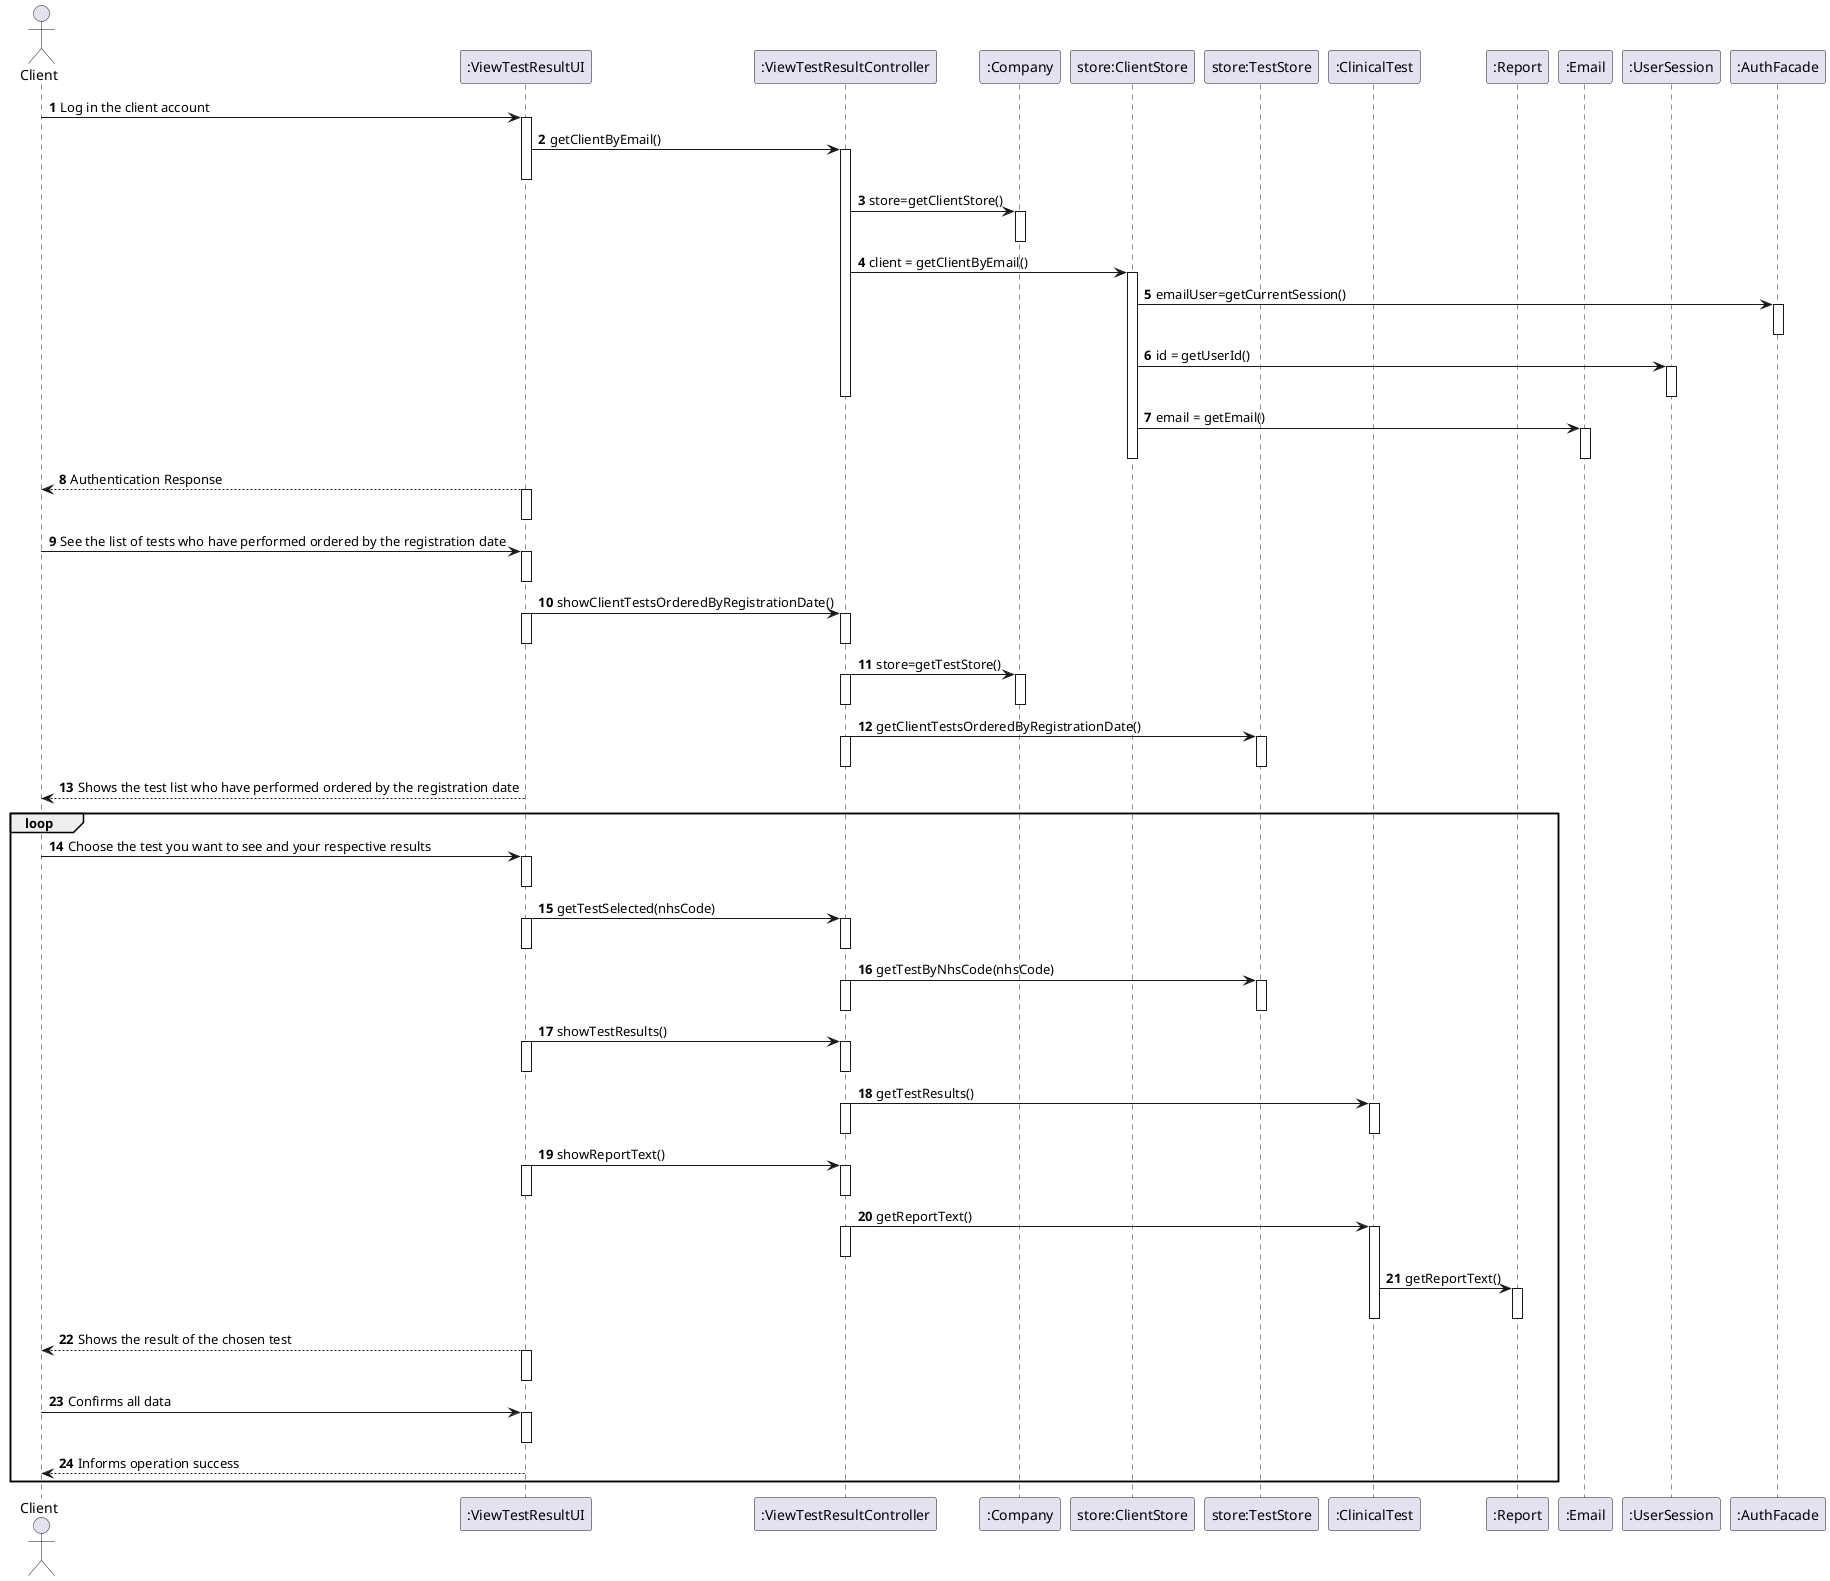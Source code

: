 @startuml
autonumber
'hide footbox
actor "Client" as CLIENT

participant ":ViewTestResultUI" as UI
participant ":ViewTestResultController" as CTRL
participant ":Company" as COMP
participant "store:ClientStore" as STR
participant "store:TestStore" as TTS
participant ":ClinicalTest" as T
participant ":Report" as R
participant ":Email" as EM
participant ":UserSession" as US
participant ":AuthFacade" as AF


CLIENT -> UI: Log in the client account
activate UI

UI -> CTRL: getClientByEmail()
activate CTRL
deactivate UI

CTRL-> COMP : store=getClientStore()
activate COMP
deactivate COMP
CTRL->STR : client = getClientByEmail()
activate STR
STR-> AF :emailUser=getCurrentSession()
activate AF
deactivate AF
STR -> US : id = getUserId()
activate US
deactivate US
deactivate CTRL



STR->EM: email = getEmail()
activate EM
deactivate EM
deactivate STR
deactivate STR

UI --> CLIENT: Authentication Response
activate UI
deactivate UI



CLIENT -> UI: See the list of tests who have performed ordered by the registration date
activate UI
deactivate UI




UI -> CTRL: showClientTestsOrderedByRegistrationDate()
activate UI
deactivate UI
activate CTRL
deactivate CTRL

CTRL -> COMP: store=getTestStore()
activate CTRL
deactivate CTRL
activate COMP
deactivate COMP

CTRL -> TTS: getClientTestsOrderedByRegistrationDate()
activate CTRL
deactivate CTRL
activate TTS
deactivate TTS


UI --> CLIENT: Shows the test list who have performed ordered by the registration date

loop
CLIENT -> UI: Choose the test you want to see and your respective results
activate UI
deactivate UI

UI -> CTRL: getTestSelected(nhsCode)
activate UI
deactivate UI
activate CTRL
deactivate CTRL

CTRL -> TTS: getTestByNhsCode(nhsCode)
activate CTRL
deactivate CTRL
activate TTS
deactivate TTS

UI -> CTRL: showTestResults()
activate UI
deactivate UI
activate CTRL
deactivate CTRL

CTRL -> T: getTestResults()
activate CTRL
deactivate CTRL
activate T
deactivate T

UI -> CTRL: showReportText()
activate UI
deactivate UI
activate CTRL
deactivate CTRL

CTRL -> T : getReportText()
activate CTRL
deactivate CTRL
activate T
T -> R : getReportText()
activate R
deactivate R
deactivate T
UI --> CLIENT: Shows the result of the chosen test
activate UI
deactivate UI

CLIENT -> UI: Confirms all data
activate UI
deactivate UI



UI --> CLIENT: Informs operation success
end

@enduml